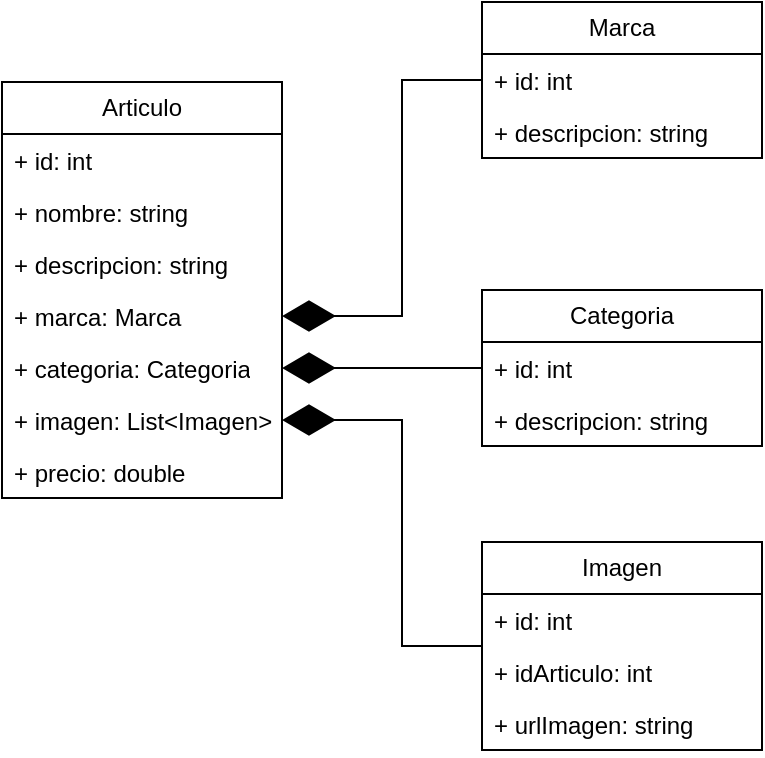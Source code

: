 <mxfile version="28.2.0">
  <diagram name="Página-1" id="Teu9bnKE4bsIEsEA-1cB">
    <mxGraphModel dx="1273" dy="574" grid="1" gridSize="10" guides="1" tooltips="1" connect="1" arrows="1" fold="1" page="1" pageScale="1" pageWidth="827" pageHeight="1169" math="0" shadow="0">
      <root>
        <mxCell id="0" />
        <mxCell id="1" parent="0" />
        <mxCell id="OjYY_eWaCnfebjymCwvi-1" value="Articulo" style="swimlane;fontStyle=0;childLayout=stackLayout;horizontal=1;startSize=26;fillColor=none;horizontalStack=0;resizeParent=1;resizeParentMax=0;resizeLast=0;collapsible=1;marginBottom=0;whiteSpace=wrap;html=1;" vertex="1" parent="1">
          <mxGeometry x="40" y="200" width="140" height="208" as="geometry" />
        </mxCell>
        <mxCell id="OjYY_eWaCnfebjymCwvi-2" value="+ id: int" style="text;strokeColor=none;fillColor=none;align=left;verticalAlign=top;spacingLeft=4;spacingRight=4;overflow=hidden;rotatable=0;points=[[0,0.5],[1,0.5]];portConstraint=eastwest;whiteSpace=wrap;html=1;" vertex="1" parent="OjYY_eWaCnfebjymCwvi-1">
          <mxGeometry y="26" width="140" height="26" as="geometry" />
        </mxCell>
        <mxCell id="OjYY_eWaCnfebjymCwvi-3" value="+ nombre: string" style="text;strokeColor=none;fillColor=none;align=left;verticalAlign=top;spacingLeft=4;spacingRight=4;overflow=hidden;rotatable=0;points=[[0,0.5],[1,0.5]];portConstraint=eastwest;whiteSpace=wrap;html=1;" vertex="1" parent="OjYY_eWaCnfebjymCwvi-1">
          <mxGeometry y="52" width="140" height="26" as="geometry" />
        </mxCell>
        <mxCell id="OjYY_eWaCnfebjymCwvi-4" value="+ descripcion: string" style="text;strokeColor=none;fillColor=none;align=left;verticalAlign=top;spacingLeft=4;spacingRight=4;overflow=hidden;rotatable=0;points=[[0,0.5],[1,0.5]];portConstraint=eastwest;whiteSpace=wrap;html=1;" vertex="1" parent="OjYY_eWaCnfebjymCwvi-1">
          <mxGeometry y="78" width="140" height="26" as="geometry" />
        </mxCell>
        <mxCell id="OjYY_eWaCnfebjymCwvi-5" value="+ marca: Marca" style="text;strokeColor=none;fillColor=none;align=left;verticalAlign=top;spacingLeft=4;spacingRight=4;overflow=hidden;rotatable=0;points=[[0,0.5],[1,0.5]];portConstraint=eastwest;whiteSpace=wrap;html=1;" vertex="1" parent="OjYY_eWaCnfebjymCwvi-1">
          <mxGeometry y="104" width="140" height="26" as="geometry" />
        </mxCell>
        <mxCell id="OjYY_eWaCnfebjymCwvi-6" value="+ categoria: Categoria" style="text;strokeColor=none;fillColor=none;align=left;verticalAlign=top;spacingLeft=4;spacingRight=4;overflow=hidden;rotatable=0;points=[[0,0.5],[1,0.5]];portConstraint=eastwest;whiteSpace=wrap;html=1;" vertex="1" parent="OjYY_eWaCnfebjymCwvi-1">
          <mxGeometry y="130" width="140" height="26" as="geometry" />
        </mxCell>
        <mxCell id="OjYY_eWaCnfebjymCwvi-7" value="+ imagen: List&amp;lt;Imagen&amp;gt;" style="text;strokeColor=none;fillColor=none;align=left;verticalAlign=top;spacingLeft=4;spacingRight=4;overflow=hidden;rotatable=0;points=[[0,0.5],[1,0.5]];portConstraint=eastwest;whiteSpace=wrap;html=1;" vertex="1" parent="OjYY_eWaCnfebjymCwvi-1">
          <mxGeometry y="156" width="140" height="26" as="geometry" />
        </mxCell>
        <mxCell id="OjYY_eWaCnfebjymCwvi-8" value="+ precio: double" style="text;strokeColor=none;fillColor=none;align=left;verticalAlign=top;spacingLeft=4;spacingRight=4;overflow=hidden;rotatable=0;points=[[0,0.5],[1,0.5]];portConstraint=eastwest;whiteSpace=wrap;html=1;" vertex="1" parent="OjYY_eWaCnfebjymCwvi-1">
          <mxGeometry y="182" width="140" height="26" as="geometry" />
        </mxCell>
        <mxCell id="OjYY_eWaCnfebjymCwvi-9" value="Marca" style="swimlane;fontStyle=0;childLayout=stackLayout;horizontal=1;startSize=26;fillColor=none;horizontalStack=0;resizeParent=1;resizeParentMax=0;resizeLast=0;collapsible=1;marginBottom=0;whiteSpace=wrap;html=1;" vertex="1" parent="1">
          <mxGeometry x="280" y="160" width="140" height="78" as="geometry" />
        </mxCell>
        <mxCell id="OjYY_eWaCnfebjymCwvi-10" value="+ id: int" style="text;strokeColor=none;fillColor=none;align=left;verticalAlign=top;spacingLeft=4;spacingRight=4;overflow=hidden;rotatable=0;points=[[0,0.5],[1,0.5]];portConstraint=eastwest;whiteSpace=wrap;html=1;" vertex="1" parent="OjYY_eWaCnfebjymCwvi-9">
          <mxGeometry y="26" width="140" height="26" as="geometry" />
        </mxCell>
        <mxCell id="OjYY_eWaCnfebjymCwvi-11" value="+ descripcion: string" style="text;strokeColor=none;fillColor=none;align=left;verticalAlign=top;spacingLeft=4;spacingRight=4;overflow=hidden;rotatable=0;points=[[0,0.5],[1,0.5]];portConstraint=eastwest;whiteSpace=wrap;html=1;" vertex="1" parent="OjYY_eWaCnfebjymCwvi-9">
          <mxGeometry y="52" width="140" height="26" as="geometry" />
        </mxCell>
        <mxCell id="OjYY_eWaCnfebjymCwvi-13" value="Categoria" style="swimlane;fontStyle=0;childLayout=stackLayout;horizontal=1;startSize=26;fillColor=none;horizontalStack=0;resizeParent=1;resizeParentMax=0;resizeLast=0;collapsible=1;marginBottom=0;whiteSpace=wrap;html=1;" vertex="1" parent="1">
          <mxGeometry x="280" y="304" width="140" height="78" as="geometry" />
        </mxCell>
        <mxCell id="OjYY_eWaCnfebjymCwvi-14" value="+ id: int" style="text;strokeColor=none;fillColor=none;align=left;verticalAlign=top;spacingLeft=4;spacingRight=4;overflow=hidden;rotatable=0;points=[[0,0.5],[1,0.5]];portConstraint=eastwest;whiteSpace=wrap;html=1;" vertex="1" parent="OjYY_eWaCnfebjymCwvi-13">
          <mxGeometry y="26" width="140" height="26" as="geometry" />
        </mxCell>
        <mxCell id="OjYY_eWaCnfebjymCwvi-15" value="+ descripcion: string" style="text;strokeColor=none;fillColor=none;align=left;verticalAlign=top;spacingLeft=4;spacingRight=4;overflow=hidden;rotatable=0;points=[[0,0.5],[1,0.5]];portConstraint=eastwest;whiteSpace=wrap;html=1;" vertex="1" parent="OjYY_eWaCnfebjymCwvi-13">
          <mxGeometry y="52" width="140" height="26" as="geometry" />
        </mxCell>
        <mxCell id="OjYY_eWaCnfebjymCwvi-17" value="Imagen" style="swimlane;fontStyle=0;childLayout=stackLayout;horizontal=1;startSize=26;fillColor=none;horizontalStack=0;resizeParent=1;resizeParentMax=0;resizeLast=0;collapsible=1;marginBottom=0;whiteSpace=wrap;html=1;" vertex="1" parent="1">
          <mxGeometry x="280" y="430" width="140" height="104" as="geometry" />
        </mxCell>
        <mxCell id="OjYY_eWaCnfebjymCwvi-18" value="+ id: int" style="text;strokeColor=none;fillColor=none;align=left;verticalAlign=top;spacingLeft=4;spacingRight=4;overflow=hidden;rotatable=0;points=[[0,0.5],[1,0.5]];portConstraint=eastwest;whiteSpace=wrap;html=1;" vertex="1" parent="OjYY_eWaCnfebjymCwvi-17">
          <mxGeometry y="26" width="140" height="26" as="geometry" />
        </mxCell>
        <mxCell id="OjYY_eWaCnfebjymCwvi-19" value="+ idArticulo: int" style="text;strokeColor=none;fillColor=none;align=left;verticalAlign=top;spacingLeft=4;spacingRight=4;overflow=hidden;rotatable=0;points=[[0,0.5],[1,0.5]];portConstraint=eastwest;whiteSpace=wrap;html=1;" vertex="1" parent="OjYY_eWaCnfebjymCwvi-17">
          <mxGeometry y="52" width="140" height="26" as="geometry" />
        </mxCell>
        <mxCell id="OjYY_eWaCnfebjymCwvi-20" value="+ urlImagen&lt;span style=&quot;background-color: transparent; color: light-dark(rgb(0, 0, 0), rgb(255, 255, 255));&quot;&gt;: string&lt;/span&gt;" style="text;strokeColor=none;fillColor=none;align=left;verticalAlign=top;spacingLeft=4;spacingRight=4;overflow=hidden;rotatable=0;points=[[0,0.5],[1,0.5]];portConstraint=eastwest;whiteSpace=wrap;html=1;" vertex="1" parent="OjYY_eWaCnfebjymCwvi-17">
          <mxGeometry y="78" width="140" height="26" as="geometry" />
        </mxCell>
        <mxCell id="OjYY_eWaCnfebjymCwvi-22" value="" style="endArrow=diamondThin;endFill=1;endSize=24;html=1;rounded=0;edgeStyle=orthogonalEdgeStyle;" edge="1" parent="1" source="OjYY_eWaCnfebjymCwvi-13" target="OjYY_eWaCnfebjymCwvi-6">
          <mxGeometry width="160" relative="1" as="geometry">
            <mxPoint x="510" y="280" as="sourcePoint" />
            <mxPoint x="670" y="280" as="targetPoint" />
            <Array as="points">
              <mxPoint x="280" y="343" />
              <mxPoint x="280" y="343" />
            </Array>
          </mxGeometry>
        </mxCell>
        <mxCell id="OjYY_eWaCnfebjymCwvi-23" value="" style="endArrow=diamondThin;endFill=1;endSize=24;html=1;rounded=0;edgeStyle=orthogonalEdgeStyle;" edge="1" parent="1" source="OjYY_eWaCnfebjymCwvi-9" target="OjYY_eWaCnfebjymCwvi-5">
          <mxGeometry width="160" relative="1" as="geometry">
            <mxPoint x="500" y="300" as="sourcePoint" />
            <mxPoint x="660" y="300" as="targetPoint" />
            <Array as="points">
              <mxPoint x="240" y="199" />
              <mxPoint x="240" y="317" />
            </Array>
          </mxGeometry>
        </mxCell>
        <mxCell id="OjYY_eWaCnfebjymCwvi-24" value="" style="endArrow=diamondThin;endFill=1;endSize=24;html=1;rounded=0;entryX=1;entryY=0.5;entryDx=0;entryDy=0;edgeStyle=orthogonalEdgeStyle;" edge="1" parent="1" source="OjYY_eWaCnfebjymCwvi-17" target="OjYY_eWaCnfebjymCwvi-7">
          <mxGeometry width="160" relative="1" as="geometry">
            <mxPoint x="560" y="370" as="sourcePoint" />
            <mxPoint x="720" y="370" as="targetPoint" />
            <Array as="points">
              <mxPoint x="240" y="482" />
              <mxPoint x="240" y="369" />
            </Array>
          </mxGeometry>
        </mxCell>
      </root>
    </mxGraphModel>
  </diagram>
</mxfile>
